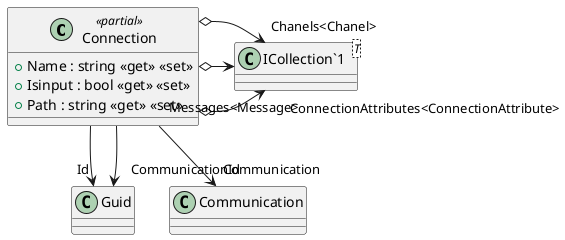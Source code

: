 @startuml
class Connection <<partial>> {
    + Name : string <<get>> <<set>>
    + Isinput : bool <<get>> <<set>>
    + Path : string <<get>> <<set>>
}
class "ICollection`1"<T> {
}
Connection --> "Id" Guid
Connection --> "CommunicationId" Guid
Connection --> "Communication" Communication
Connection o-> "ConnectionAttributes<ConnectionAttribute>" "ICollection`1"
Connection o-> "Messages<Message>" "ICollection`1"
Connection o-> "Chanels<Chanel>" "ICollection`1"
@enduml
